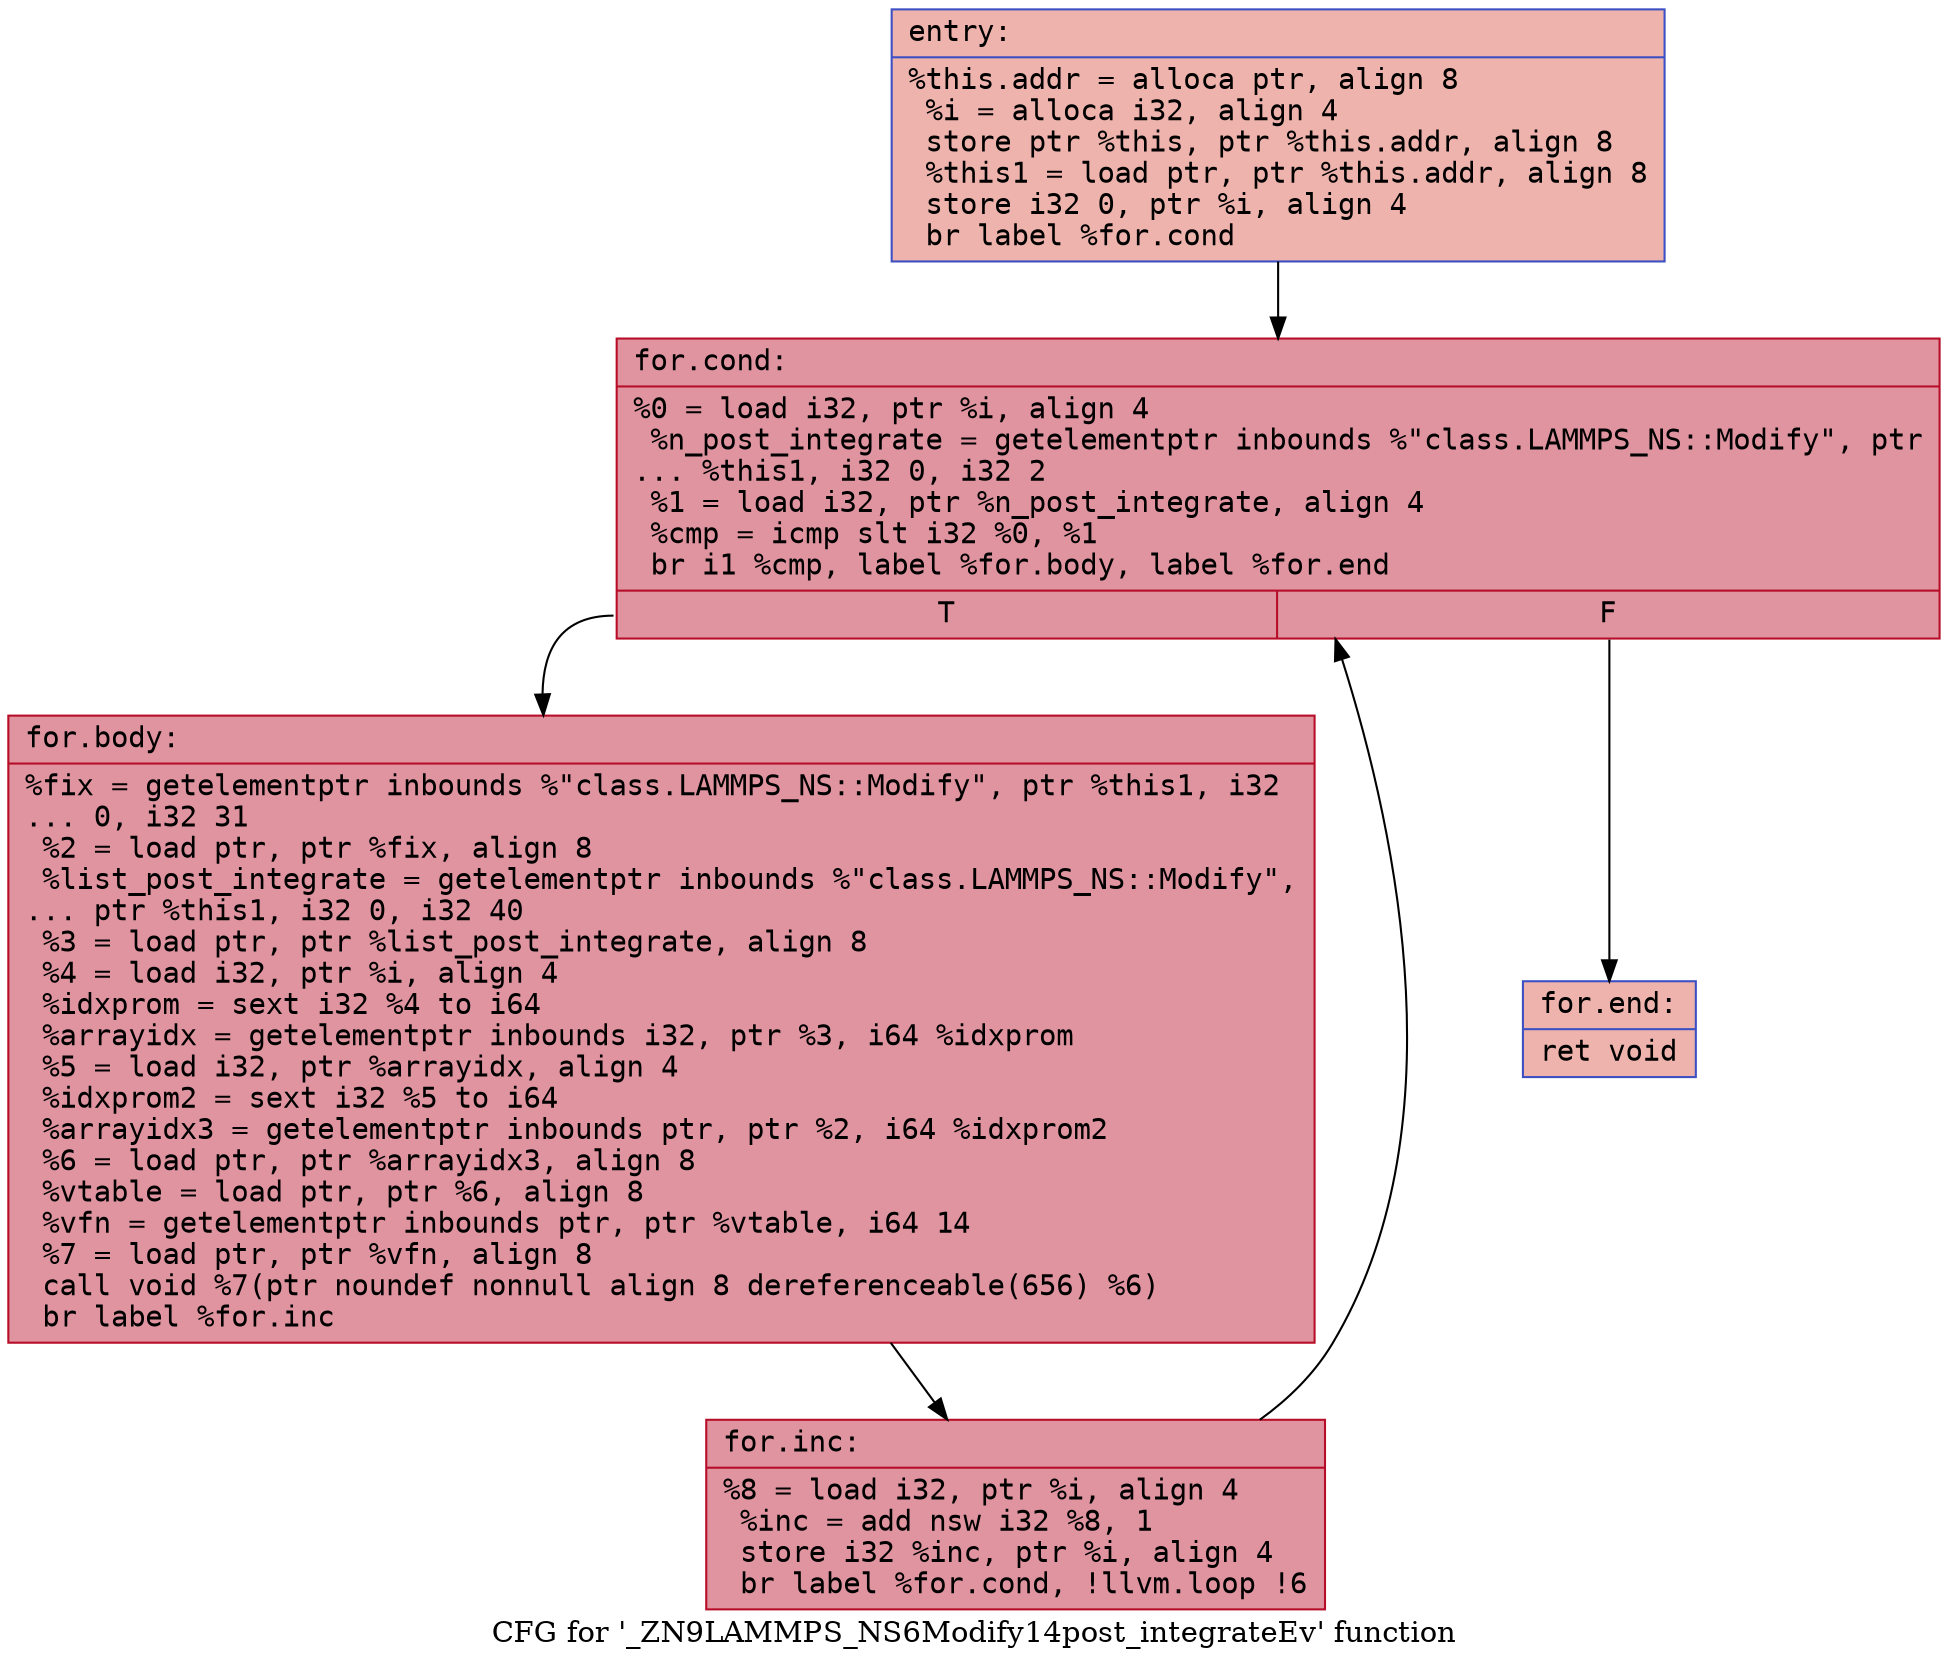 digraph "CFG for '_ZN9LAMMPS_NS6Modify14post_integrateEv' function" {
	label="CFG for '_ZN9LAMMPS_NS6Modify14post_integrateEv' function";

	Node0x561f162bedf0 [shape=record,color="#3d50c3ff", style=filled, fillcolor="#d6524470" fontname="Courier",label="{entry:\l|  %this.addr = alloca ptr, align 8\l  %i = alloca i32, align 4\l  store ptr %this, ptr %this.addr, align 8\l  %this1 = load ptr, ptr %this.addr, align 8\l  store i32 0, ptr %i, align 4\l  br label %for.cond\l}"];
	Node0x561f162bedf0 -> Node0x561f162bf0a0[tooltip="entry -> for.cond\nProbability 100.00%" ];
	Node0x561f162bf0a0 [shape=record,color="#b70d28ff", style=filled, fillcolor="#b70d2870" fontname="Courier",label="{for.cond:\l|  %0 = load i32, ptr %i, align 4\l  %n_post_integrate = getelementptr inbounds %\"class.LAMMPS_NS::Modify\", ptr\l... %this1, i32 0, i32 2\l  %1 = load i32, ptr %n_post_integrate, align 4\l  %cmp = icmp slt i32 %0, %1\l  br i1 %cmp, label %for.body, label %for.end\l|{<s0>T|<s1>F}}"];
	Node0x561f162bf0a0:s0 -> Node0x561f162bf4c0[tooltip="for.cond -> for.body\nProbability 96.88%" ];
	Node0x561f162bf0a0:s1 -> Node0x561f162bf510[tooltip="for.cond -> for.end\nProbability 3.12%" ];
	Node0x561f162bf4c0 [shape=record,color="#b70d28ff", style=filled, fillcolor="#b70d2870" fontname="Courier",label="{for.body:\l|  %fix = getelementptr inbounds %\"class.LAMMPS_NS::Modify\", ptr %this1, i32\l... 0, i32 31\l  %2 = load ptr, ptr %fix, align 8\l  %list_post_integrate = getelementptr inbounds %\"class.LAMMPS_NS::Modify\",\l... ptr %this1, i32 0, i32 40\l  %3 = load ptr, ptr %list_post_integrate, align 8\l  %4 = load i32, ptr %i, align 4\l  %idxprom = sext i32 %4 to i64\l  %arrayidx = getelementptr inbounds i32, ptr %3, i64 %idxprom\l  %5 = load i32, ptr %arrayidx, align 4\l  %idxprom2 = sext i32 %5 to i64\l  %arrayidx3 = getelementptr inbounds ptr, ptr %2, i64 %idxprom2\l  %6 = load ptr, ptr %arrayidx3, align 8\l  %vtable = load ptr, ptr %6, align 8\l  %vfn = getelementptr inbounds ptr, ptr %vtable, i64 14\l  %7 = load ptr, ptr %vfn, align 8\l  call void %7(ptr noundef nonnull align 8 dereferenceable(656) %6)\l  br label %for.inc\l}"];
	Node0x561f162bf4c0 -> Node0x561f162c01e0[tooltip="for.body -> for.inc\nProbability 100.00%" ];
	Node0x561f162c01e0 [shape=record,color="#b70d28ff", style=filled, fillcolor="#b70d2870" fontname="Courier",label="{for.inc:\l|  %8 = load i32, ptr %i, align 4\l  %inc = add nsw i32 %8, 1\l  store i32 %inc, ptr %i, align 4\l  br label %for.cond, !llvm.loop !6\l}"];
	Node0x561f162c01e0 -> Node0x561f162bf0a0[tooltip="for.inc -> for.cond\nProbability 100.00%" ];
	Node0x561f162bf510 [shape=record,color="#3d50c3ff", style=filled, fillcolor="#d6524470" fontname="Courier",label="{for.end:\l|  ret void\l}"];
}

